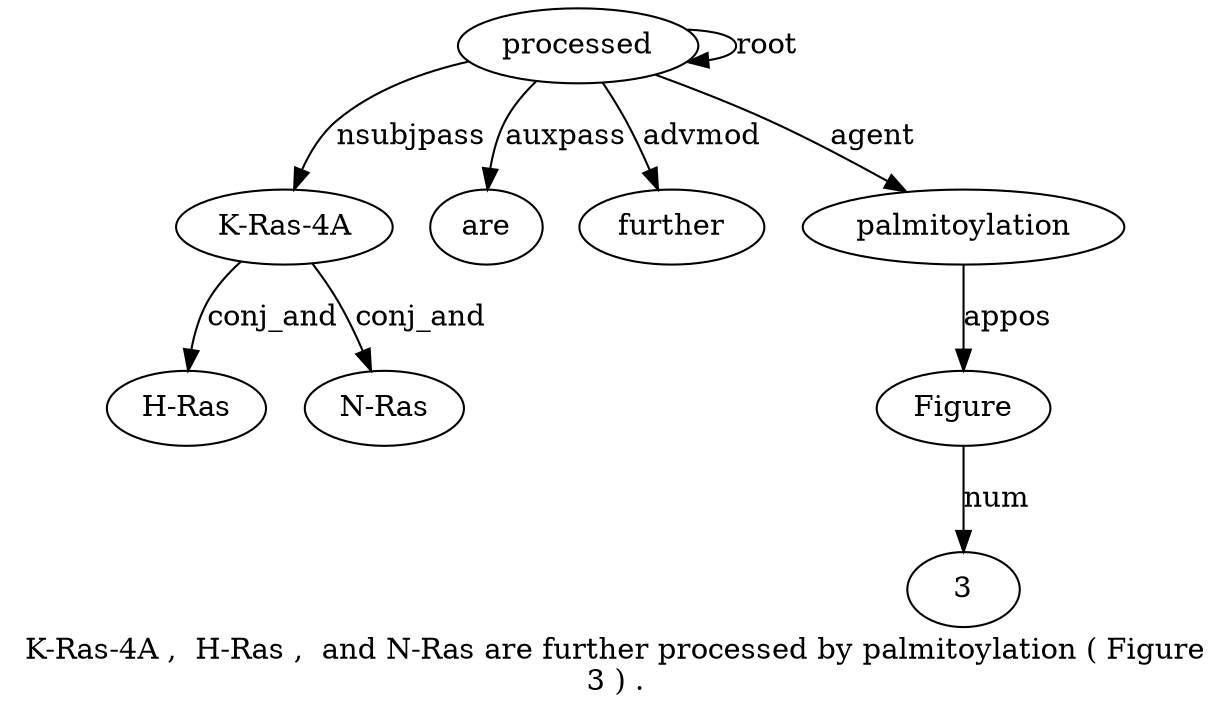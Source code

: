 digraph "K-Ras-4A ,  H-Ras ,  and N-Ras are further processed by palmitoylation ( Figure 3 ) ." {
label="K-Ras-4A ,  H-Ras ,  and N-Ras are further processed by palmitoylation ( Figure
3 ) .";
processed9 [style=filled, fillcolor=white, label=processed];
"K-Ras-4A1" [style=filled, fillcolor=white, label="K-Ras-4A"];
processed9 -> "K-Ras-4A1"  [label=nsubjpass];
"H-Ras3" [style=filled, fillcolor=white, label="H-Ras"];
"K-Ras-4A1" -> "H-Ras3"  [label=conj_and];
"N-Ras6" [style=filled, fillcolor=white, label="N-Ras"];
"K-Ras-4A1" -> "N-Ras6"  [label=conj_and];
are7 [style=filled, fillcolor=white, label=are];
processed9 -> are7  [label=auxpass];
further8 [style=filled, fillcolor=white, label=further];
processed9 -> further8  [label=advmod];
processed9 -> processed9  [label=root];
palmitoylation11 [style=filled, fillcolor=white, label=palmitoylation];
processed9 -> palmitoylation11  [label=agent];
Figure13 [style=filled, fillcolor=white, label=Figure];
palmitoylation11 -> Figure13  [label=appos];
314 [style=filled, fillcolor=white, label=3];
Figure13 -> 314  [label=num];
}
